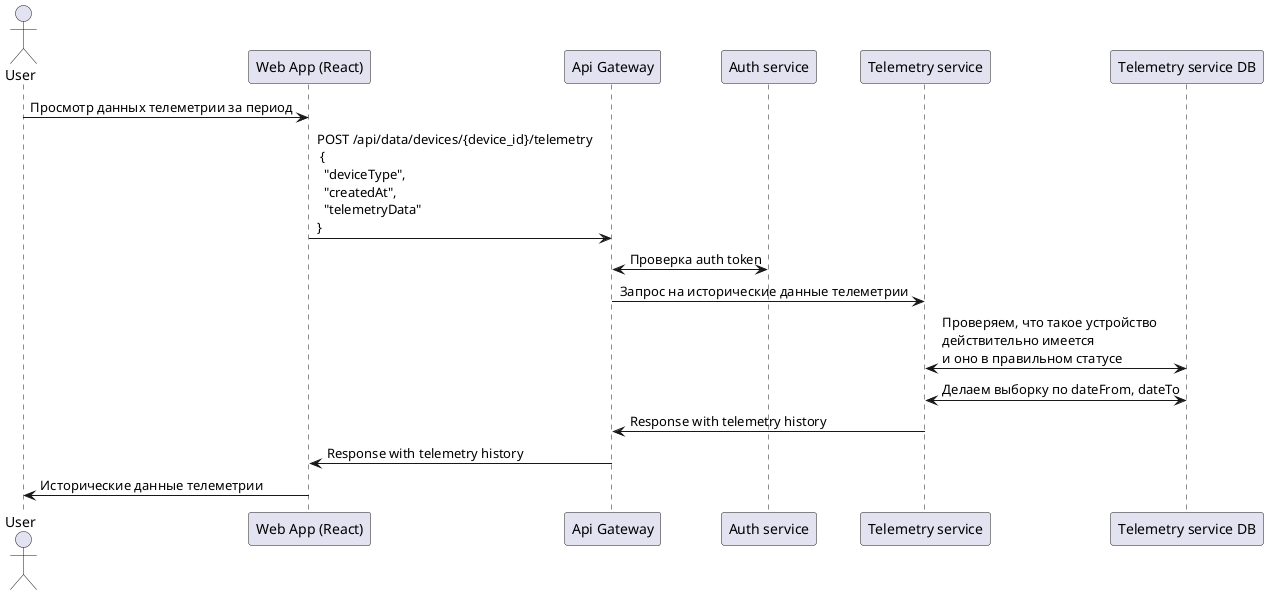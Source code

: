 ```plantuml
@startuml
actor User
participant "Web App (React)" as WebApp
participant "Api Gateway" as ApiGateway
participant "Auth service" as Auth
participant "Telemetry service" as T
participant "Telemetry service DB" as Tdb

User -> WebApp: Просмотр данных телеметрии за период
WebApp -> ApiGateway: POST /api/data/devices/{device_id}/telemetry \n {\n  "deviceType",\n  "createdAt",\n  "telemetryData"\n}
ApiGateway <-> Auth: Проверка auth token
ApiGateway -> T: Запрос на исторические данные телеметрии
T <-> Tdb: Проверяем, что такое устройство\nдействительно имеется\nи оно в правильном статусе
T <-> Tdb: Делаем выборку по dateFrom, dateTo
T -> ApiGateway: Response with telemetry history
ApiGateway -> WebApp: Response with telemetry history
WebApp -> User: Исторические данные телеметрии

@enduml